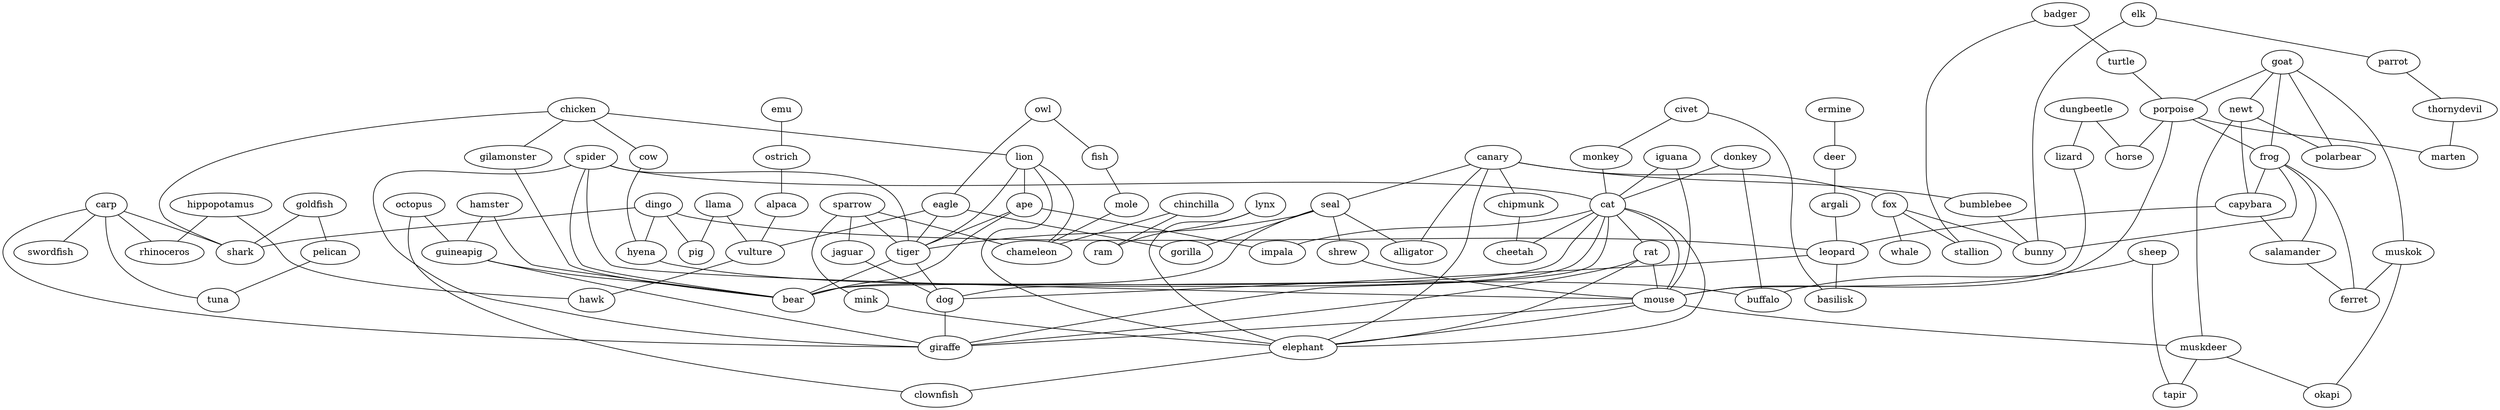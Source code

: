 strict graph  {
	llama -- pig	 [weight=1];
	llama -- vulture	 [weight=1];
	sparrow -- jaguar	 [weight=1];
	sparrow -- tiger	 [weight=1];
	sparrow -- mink	 [weight=1];
	sparrow -- chameleon	 [weight=1];
	canary -- seal	 [weight=1];
	canary -- fox	 [weight=1];
	canary -- alligator	 [weight=1];
	canary -- bumblebee	 [weight=1];
	canary -- chipmunk	 [weight=1];
	canary -- elephant	 [weight=1];
	ermine -- deer	 [weight=1];
	chicken -- gilamonster	 [weight=1];
	chicken -- lion	 [weight=1];
	chicken -- cow	 [weight=1];
	chicken -- shark	 [weight=1];
	owl -- fish	 [weight=1];
	owl -- eagle	 [weight=1];
	badger -- turtle	 [weight=1];
	badger -- stallion	 [weight=1];
	elk -- parrot	 [weight=1];
	elk -- bunny	 [weight=1];
	dungbeetle -- horse	 [weight=1];
	dungbeetle -- lizard	 [weight=1];
	civet -- monkey	 [weight=1];
	civet -- basilisk	 [weight=1];
	jaguar -- dog	 [weight=1];
	parrot -- thornydevil	 [weight=1];
	dingo -- shark	 [weight=1];
	dingo -- pig	 [weight=1];
	dingo -- leopard	 [weight=1];
	dingo -- hyena	 [weight=1];
	goat -- muskok	 [weight=1];
	goat -- newt	 [weight=1];
	goat -- porpoise	 [weight=1];
	goat -- frog	 [weight=1];
	goat -- polarbear	 [weight=1];
	emu -- ostrich	 [weight=1];
	gilamonster -- bear	 [weight=1];
	turtle -- porpoise	 [weight=1];
	fish -- mole	 [weight=1];
	spider -- tiger	 [weight=1];
	spider -- cat	 [weight=1];
	spider -- mouse	 [weight=1];
	spider -- bear	 [weight=1];
	spider -- giraffe	 [weight=1];
	lion -- ape	 [weight=1];
	lion -- tiger	 [weight=1];
	lion -- chameleon	 [weight=1];
	lion -- elephant	 [weight=1];
	seal -- shrew	 [weight=1];
	seal -- alligator	 [weight=1];
	seal -- tiger	 [weight=1];
	seal -- bear	 [weight=1];
	seal -- gorilla	 [weight=1];
	hippopotamus -- rhinoceros	 [weight=1];
	hippopotamus -- hawk	 [weight=1];
	fox -- stallion	 [weight=1];
	fox -- whale	 [weight=1];
	fox -- bunny	 [weight=1];
	iguana -- cat	 [weight=1];
	iguana -- mouse	 [weight=1];
	eagle -- tiger	 [weight=1];
	eagle -- vulture	 [weight=1];
	eagle -- gorilla	 [weight=1];
	muskok -- ferret	 [weight=1];
	muskok -- okapi	 [weight=1];
	carp -- shark	 [weight=1];
	carp -- rhinoceros	 [weight=1];
	carp -- swordfish	 [weight=1];
	carp -- tuna	 [weight=1];
	carp -- giraffe	 [weight=1];
	goldfish -- pelican	 [weight=1];
	goldfish -- shark	 [weight=1];
	newt -- polarbear	 [weight=1];
	newt -- muskdeer	 [weight=1];
	newt -- capybara	 [weight=1];
	shrew -- mouse	 [weight=1];
	cow -- hyena	 [weight=1];
	thornydevil -- marten	 [weight=1];
	ostrich -- alpaca	 [weight=1];
	hamster -- guineapig	 [weight=1];
	hamster -- bear	 [weight=1];
	octopus -- guineapig	 [weight=1];
	octopus -- clownfish	 [weight=1];
	porpoise -- horse	 [weight=1];
	porpoise -- frog	 [weight=1];
	porpoise -- marten	 [weight=1];
	porpoise -- mouse	 [weight=1];
	pelican -- tuna	 [weight=1];
	donkey -- cat	 [weight=1];
	donkey -- buffalo	 [weight=1];
	ape -- tiger	 [weight=1];
	ape -- impala	 [weight=1];
	ape -- bear	 [weight=1];
	sheep -- tapir	 [weight=1];
	sheep -- buffalo	 [weight=1];
	alpaca -- vulture	 [weight=1];
	monkey -- cat	 [weight=1];
	bumblebee -- bunny	 [weight=1];
	frog -- capybara	 [weight=1];
	frog -- salamander	 [weight=1];
	frog -- bunny	 [weight=1];
	frog -- ferret	 [weight=1];
	chinchilla -- ram	 [weight=1];
	chinchilla -- chameleon	 [weight=1];
	tiger -- bear	 [weight=1];
	tiger -- dog	 [weight=1];
	cat -- impala	 [weight=1];
	cat -- rat	 [weight=1];
	cat -- mouse	 [weight=1];
	cat -- elephant	 [weight=1];
	cat -- cheetah	 [weight=1];
	cat -- bear	 [weight=1];
	cat -- dog	 [weight=1];
	cat -- giraffe	 [weight=1];
	lizard -- mouse	 [weight=1];
	lynx -- ram	 [weight=1];
	lynx -- elephant	 [weight=1];
	mink -- elephant	 [weight=1];
	chipmunk -- cheetah	 [weight=1];
	deer -- argali	 [weight=1];
	rat -- mouse	 [weight=1];
	rat -- elephant	 [weight=1];
	rat -- giraffe	 [weight=1];
	mouse -- muskdeer	 [weight=1];
	mouse -- elephant	 [weight=1];
	mouse -- giraffe	 [weight=1];
	mole -- chameleon	 [weight=1];
	argali -- leopard	 [weight=1];
	muskdeer -- tapir	 [weight=1];
	muskdeer -- okapi	 [weight=1];
	guineapig -- bear	 [weight=1];
	guineapig -- giraffe	 [weight=1];
	capybara -- salamander	 [weight=1];
	capybara -- leopard	 [weight=1];
	elephant -- clownfish	 [weight=1];
	salamander -- ferret	 [weight=1];
	vulture -- hawk	 [weight=1];
	leopard -- basilisk	 [weight=1];
	leopard -- dog	 [weight=1];
	dog -- giraffe	 [weight=1];
	hyena -- buffalo	 [weight=1];
}
